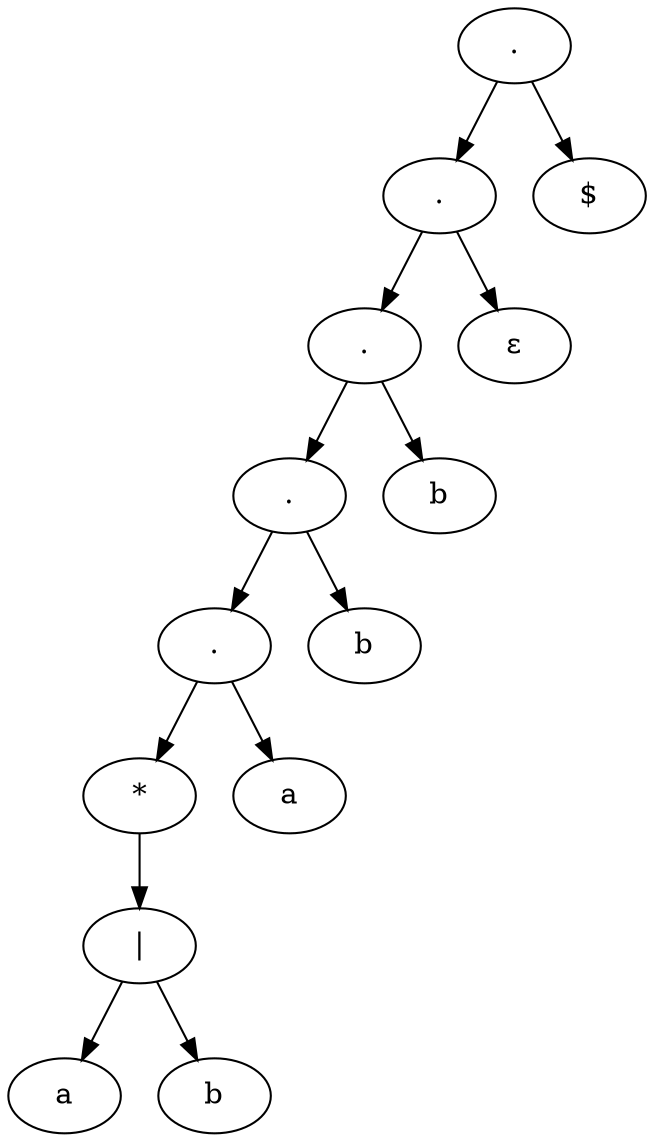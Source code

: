 digraph  G {
node_0[label="."];
node_0  -> node_1;
node_0  -> node_2;
node_1[label="."];
node_1  -> node_3;
node_1  -> node_4;
node_3[label="."];
node_3  -> node_5;
node_3  -> node_6;
node_5[label="."];
node_5  -> node_7;
node_5  -> node_8;
node_7[label="."];
node_7  -> node_9;
node_7  -> node_10;
node_9[label="*"];
node_9  -> node_11;
node_11[label="|"];
node_11  -> node_12;
node_11  -> node_13;
node_12[label="a"];
node_13[label="b"];
node_10[label="a"];
node_8[label="b"];
node_6[label="b"];
node_4[label="&epsilon;"];
node_2[label="$"];
}
